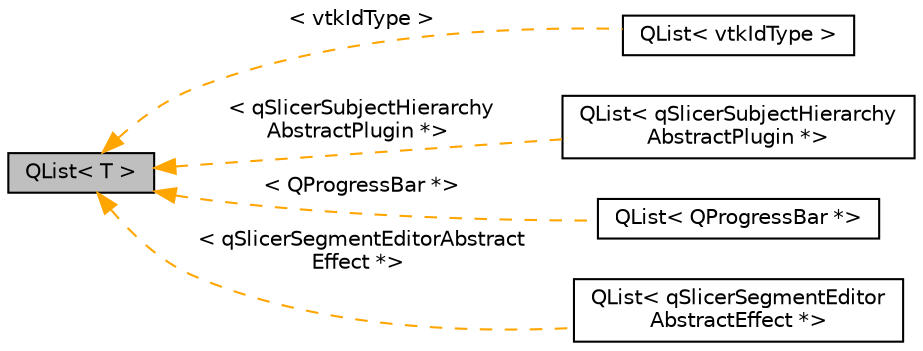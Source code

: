 digraph "QList&lt; T &gt;"
{
  bgcolor="transparent";
  edge [fontname="Helvetica",fontsize="10",labelfontname="Helvetica",labelfontsize="10"];
  node [fontname="Helvetica",fontsize="10",shape=record];
  rankdir="LR";
  Node0 [label="QList\< T \>",height=0.2,width=0.4,color="black", fillcolor="grey75", style="filled", fontcolor="black"];
  Node0 -> Node1 [dir="back",color="orange",fontsize="10",style="dashed",label=" \< vtkIdType \>" ,fontname="Helvetica"];
  Node1 [label="QList\< vtkIdType \>",height=0.2,width=0.4,color="black",URL="$classQList.html"];
  Node0 -> Node2 [dir="back",color="orange",fontsize="10",style="dashed",label=" \< qSlicerSubjectHierarchy\lAbstractPlugin *\>" ,fontname="Helvetica"];
  Node2 [label="QList\< qSlicerSubjectHierarchy\lAbstractPlugin *\>",height=0.2,width=0.4,color="black",URL="$classQList.html"];
  Node0 -> Node3 [dir="back",color="orange",fontsize="10",style="dashed",label=" \< QProgressBar *\>" ,fontname="Helvetica"];
  Node3 [label="QList\< QProgressBar *\>",height=0.2,width=0.4,color="black",URL="$classQList.html"];
  Node0 -> Node4 [dir="back",color="orange",fontsize="10",style="dashed",label=" \< qSlicerSegmentEditorAbstract\lEffect *\>" ,fontname="Helvetica"];
  Node4 [label="QList\< qSlicerSegmentEditor\lAbstractEffect *\>",height=0.2,width=0.4,color="black",URL="$classQList.html"];
}
